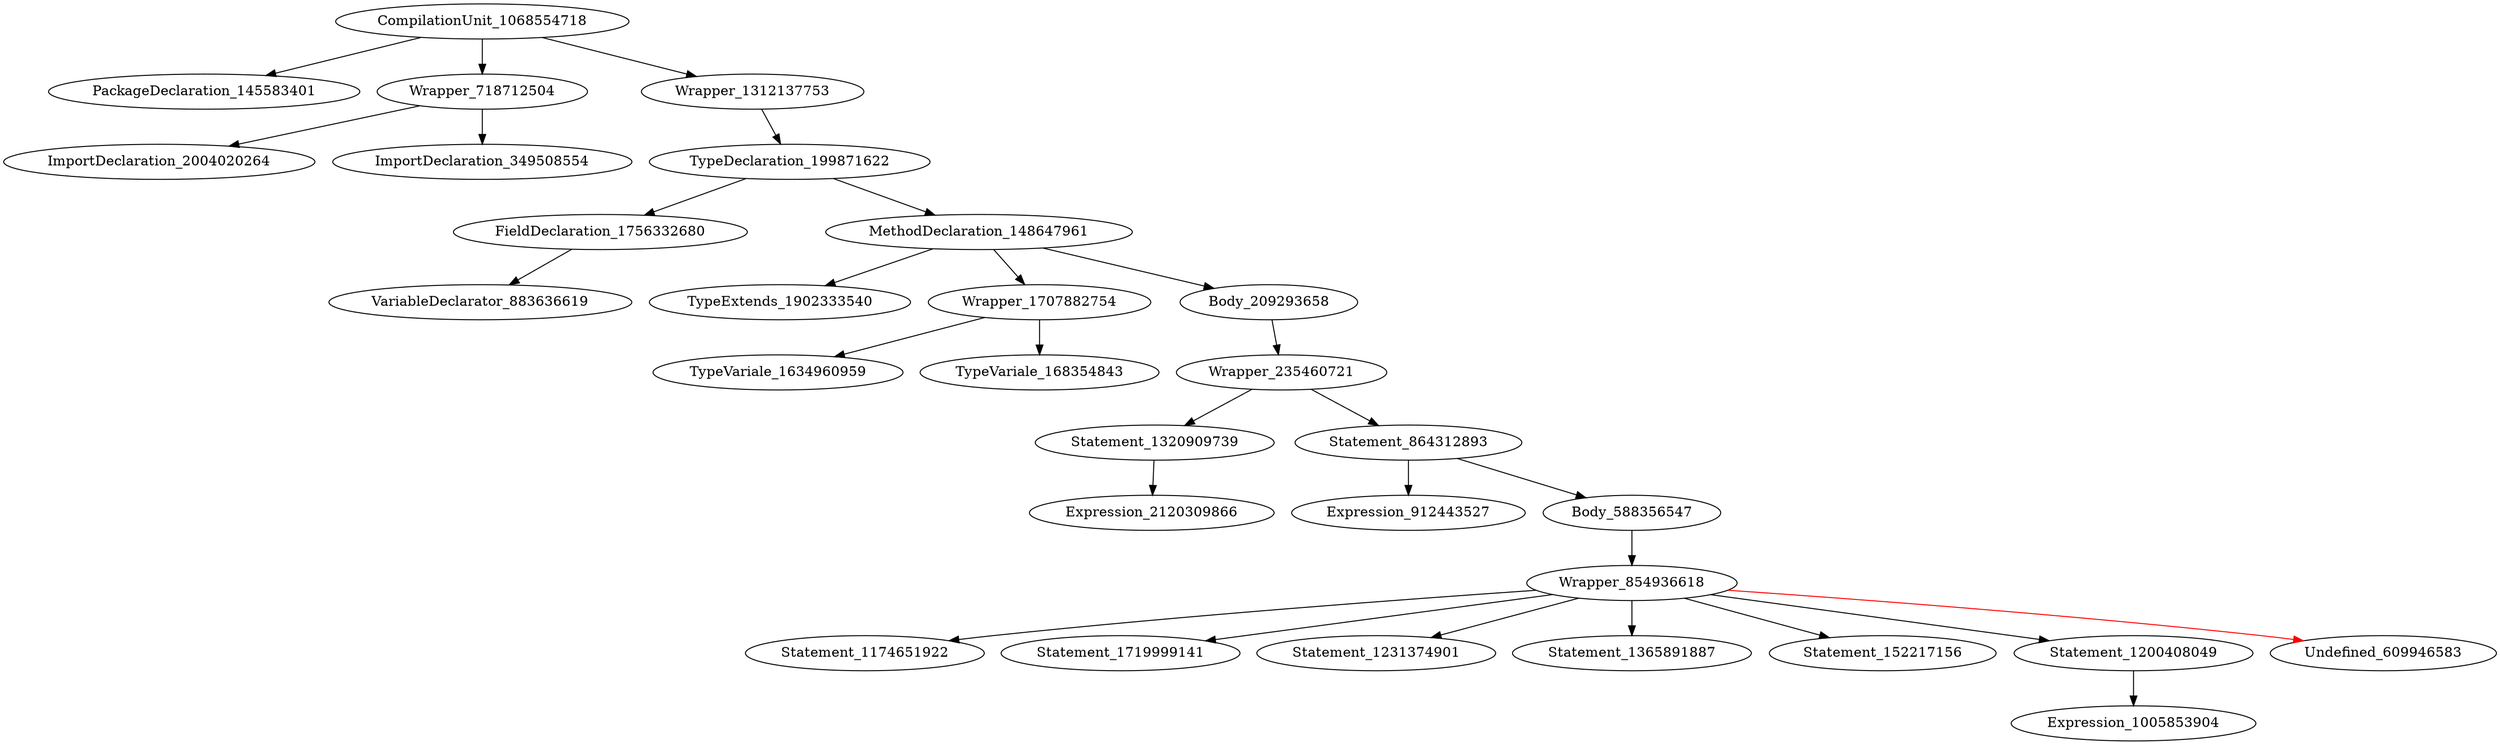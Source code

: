 digraph {
CompilationUnit_1068554718 -> PackageDeclaration_145583401
CompilationUnit_1068554718 -> Wrapper_718712504
CompilationUnit_1068554718 -> Wrapper_1312137753
Wrapper_718712504 -> ImportDeclaration_2004020264
Wrapper_718712504 -> ImportDeclaration_349508554
Wrapper_1312137753 -> TypeDeclaration_199871622
TypeDeclaration_199871622 -> FieldDeclaration_1756332680
TypeDeclaration_199871622 -> MethodDeclaration_148647961
FieldDeclaration_1756332680 -> VariableDeclarator_883636619
MethodDeclaration_148647961 -> TypeExtends_1902333540
MethodDeclaration_148647961 -> Wrapper_1707882754
MethodDeclaration_148647961 -> Body_209293658
Wrapper_1707882754 -> TypeVariale_1634960959
Wrapper_1707882754 -> TypeVariale_168354843
Body_209293658 -> Wrapper_235460721
Wrapper_235460721 -> Statement_1320909739
Wrapper_235460721 -> Statement_864312893
Statement_1320909739 -> Expression_2120309866
Statement_864312893 -> Expression_912443527
Statement_864312893 -> Body_588356547
Body_588356547 -> Wrapper_854936618
Wrapper_854936618 -> Statement_1174651922
Wrapper_854936618 -> Statement_1719999141
Wrapper_854936618 -> Statement_1231374901
Wrapper_854936618 -> Statement_1365891887
Wrapper_854936618 -> Statement_152217156
Wrapper_854936618 -> Statement_1200408049
Wrapper_854936618 -> Undefined_609946583 [color = red] 
Statement_1200408049 -> Expression_1005853904
}